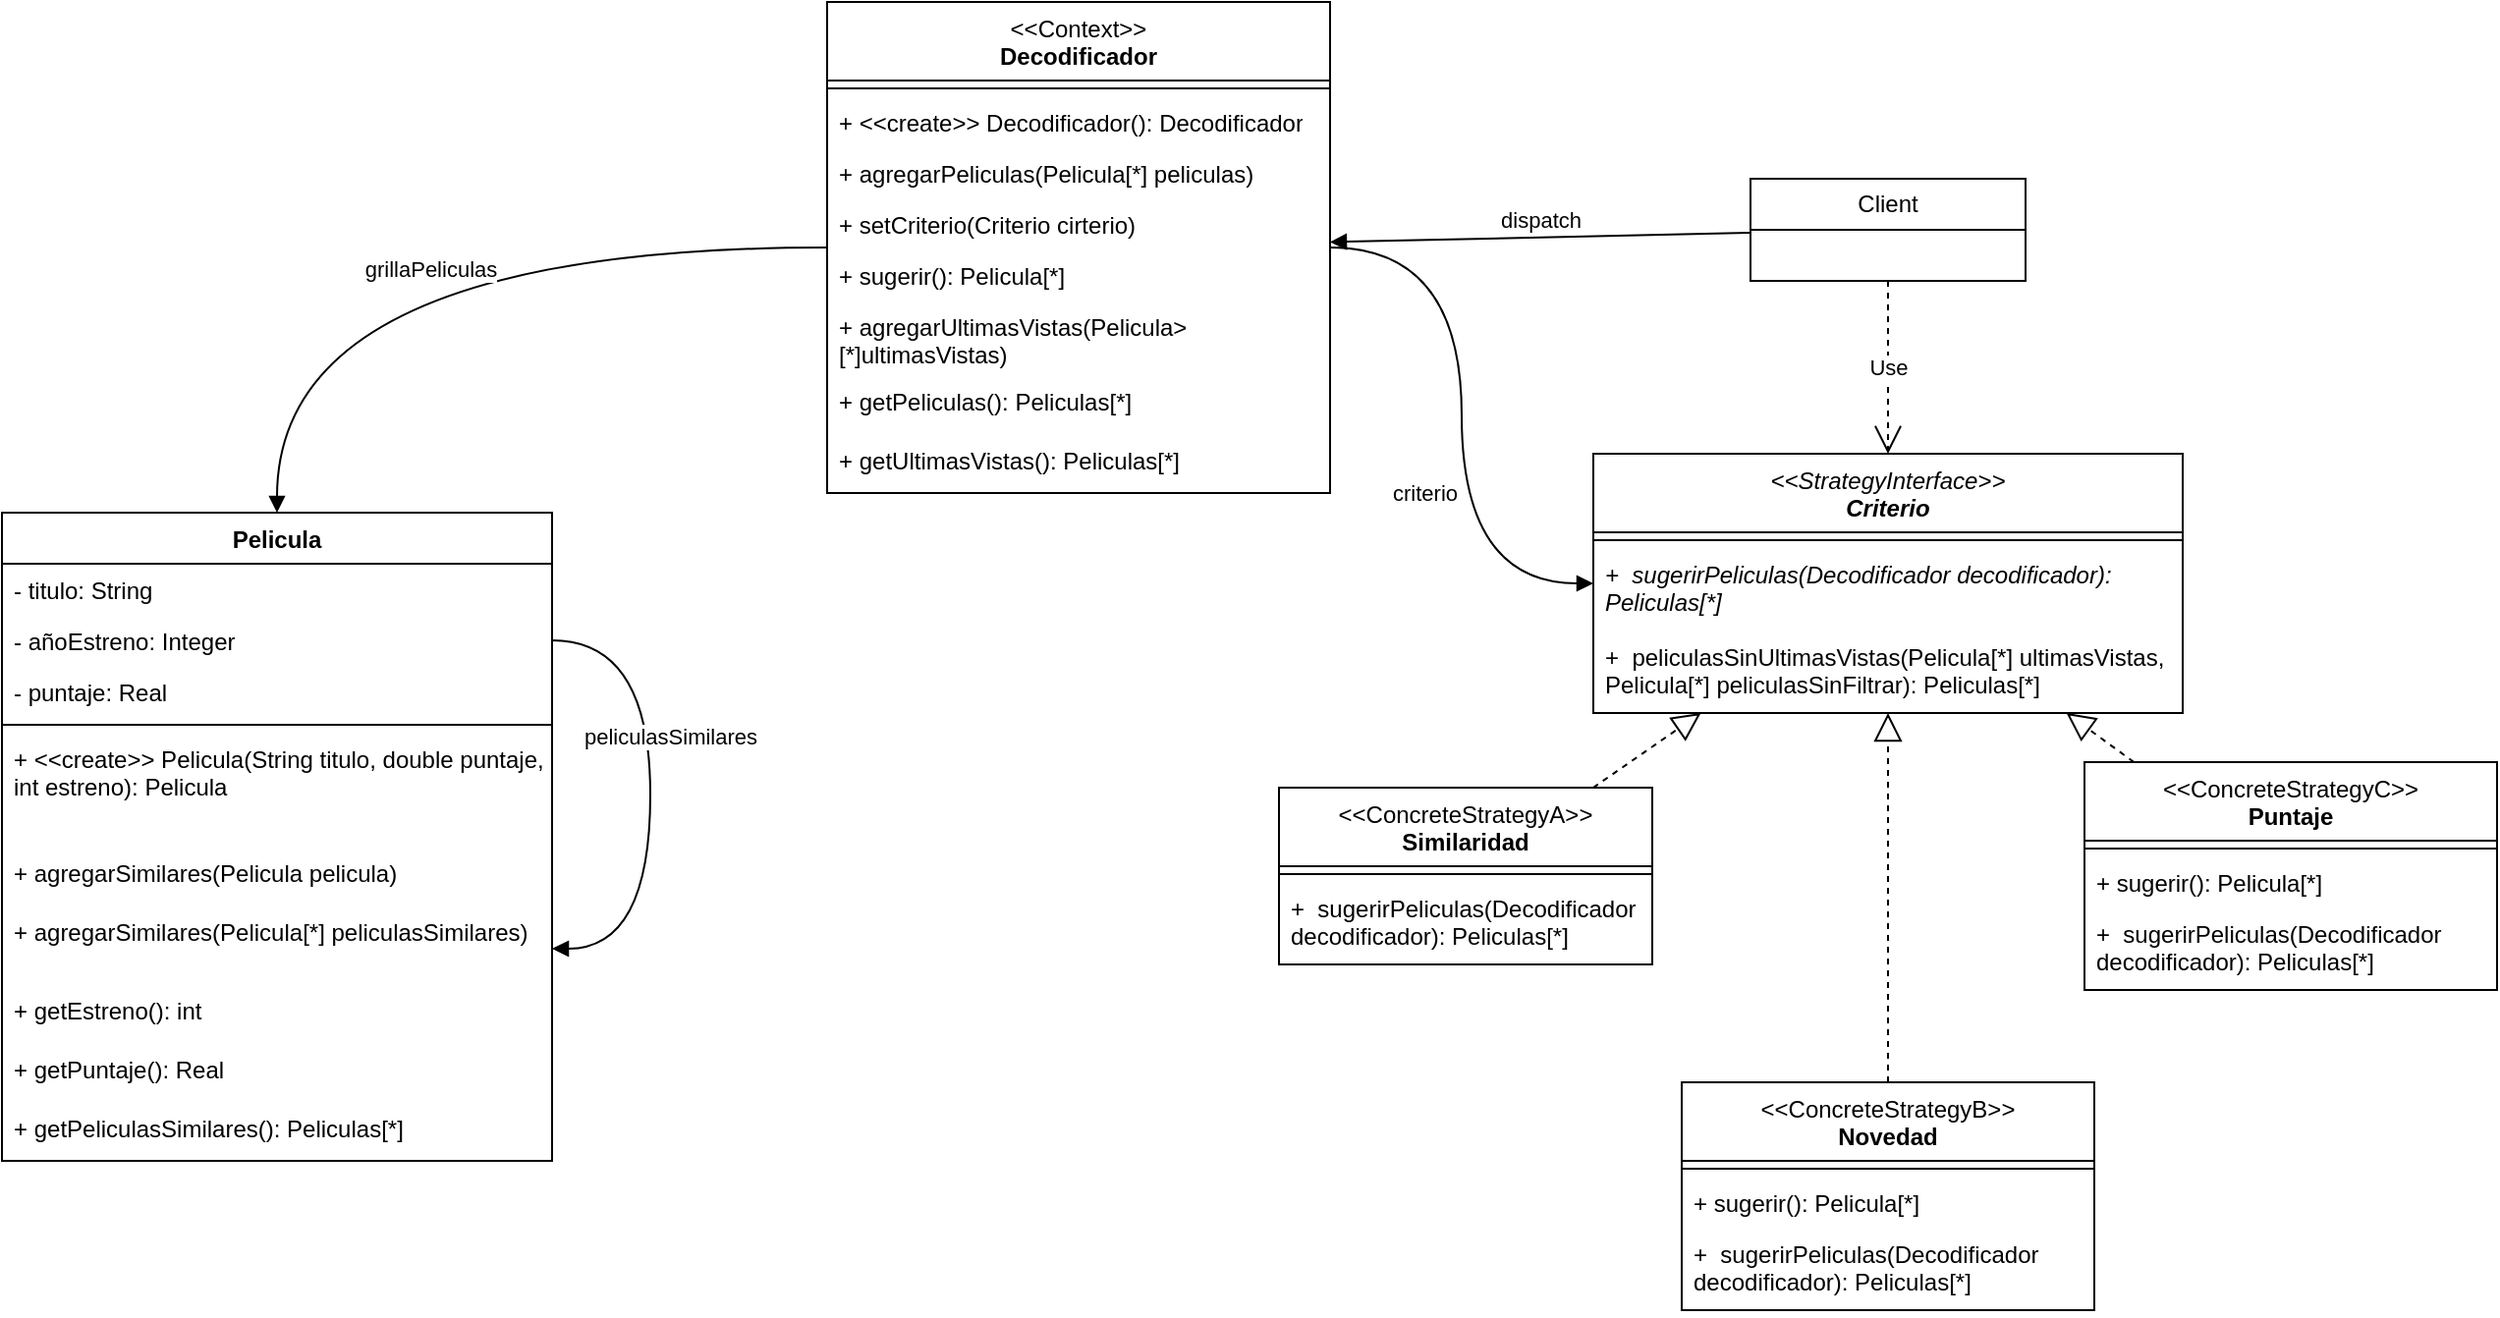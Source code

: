 <mxfile version="26.2.12">
  <diagram name="Página-1" id="YIVqYhRFgIorHA1x_Z5A">
    <mxGraphModel dx="2915" dy="1070" grid="1" gridSize="10" guides="1" tooltips="1" connect="1" arrows="1" fold="1" page="1" pageScale="1" pageWidth="827" pageHeight="1169" math="0" shadow="0">
      <root>
        <mxCell id="0" />
        <mxCell id="1" parent="0" />
        <mxCell id="QcLw7KdcVlwVmgd7I_TY-1" value="&lt;span style=&quot;font-weight: normal;&quot;&gt;&amp;lt;&amp;lt;Context&amp;gt;&amp;gt;&lt;/span&gt;&lt;br&gt;Decodificador" style="swimlane;fontStyle=1;align=center;verticalAlign=top;childLayout=stackLayout;horizontal=1;startSize=40;horizontalStack=0;resizeParent=1;resizeParentMax=0;resizeLast=0;collapsible=1;marginBottom=0;whiteSpace=wrap;html=1;" vertex="1" parent="1">
          <mxGeometry x="-190" y="100" width="256" height="250" as="geometry" />
        </mxCell>
        <mxCell id="QcLw7KdcVlwVmgd7I_TY-3" value="" style="line;strokeWidth=1;fillColor=none;align=left;verticalAlign=middle;spacingTop=-1;spacingLeft=3;spacingRight=3;rotatable=0;labelPosition=right;points=[];portConstraint=eastwest;strokeColor=inherit;" vertex="1" parent="QcLw7KdcVlwVmgd7I_TY-1">
          <mxGeometry y="40" width="256" height="8" as="geometry" />
        </mxCell>
        <mxCell id="QcLw7KdcVlwVmgd7I_TY-50" value="+ &amp;lt;&amp;lt;create&amp;gt;&amp;gt; Decodificador(): Decodificador" style="text;strokeColor=none;fillColor=none;align=left;verticalAlign=top;spacingLeft=4;spacingRight=4;overflow=hidden;rotatable=0;points=[[0,0.5],[1,0.5]];portConstraint=eastwest;whiteSpace=wrap;html=1;" vertex="1" parent="QcLw7KdcVlwVmgd7I_TY-1">
          <mxGeometry y="48" width="256" height="26" as="geometry" />
        </mxCell>
        <mxCell id="QcLw7KdcVlwVmgd7I_TY-59" value="+&amp;nbsp;agregarPeliculas(Pelicula[*] peliculas)" style="text;strokeColor=none;fillColor=none;align=left;verticalAlign=top;spacingLeft=4;spacingRight=4;overflow=hidden;rotatable=0;points=[[0,0.5],[1,0.5]];portConstraint=eastwest;whiteSpace=wrap;html=1;" vertex="1" parent="QcLw7KdcVlwVmgd7I_TY-1">
          <mxGeometry y="74" width="256" height="26" as="geometry" />
        </mxCell>
        <mxCell id="QcLw7KdcVlwVmgd7I_TY-60" value="+ setCriterio(Criterio cirterio)" style="text;strokeColor=none;fillColor=none;align=left;verticalAlign=top;spacingLeft=4;spacingRight=4;overflow=hidden;rotatable=0;points=[[0,0.5],[1,0.5]];portConstraint=eastwest;whiteSpace=wrap;html=1;" vertex="1" parent="QcLw7KdcVlwVmgd7I_TY-1">
          <mxGeometry y="100" width="256" height="26" as="geometry" />
        </mxCell>
        <mxCell id="QcLw7KdcVlwVmgd7I_TY-4" value="+ sugerir(): Pelicula[*]" style="text;strokeColor=none;fillColor=none;align=left;verticalAlign=top;spacingLeft=4;spacingRight=4;overflow=hidden;rotatable=0;points=[[0,0.5],[1,0.5]];portConstraint=eastwest;whiteSpace=wrap;html=1;" vertex="1" parent="QcLw7KdcVlwVmgd7I_TY-1">
          <mxGeometry y="126" width="256" height="26" as="geometry" />
        </mxCell>
        <mxCell id="QcLw7KdcVlwVmgd7I_TY-61" value="+&amp;nbsp;agregarUltimasVistas(Pelicula&amp;gt;[*]ultimasVistas)" style="text;strokeColor=none;fillColor=none;align=left;verticalAlign=top;spacingLeft=4;spacingRight=4;overflow=hidden;rotatable=0;points=[[0,0.5],[1,0.5]];portConstraint=eastwest;whiteSpace=wrap;html=1;" vertex="1" parent="QcLw7KdcVlwVmgd7I_TY-1">
          <mxGeometry y="152" width="256" height="38" as="geometry" />
        </mxCell>
        <mxCell id="QcLw7KdcVlwVmgd7I_TY-63" value="+ getPeliculas(): Peliculas[*]" style="text;strokeColor=none;fillColor=none;align=left;verticalAlign=top;spacingLeft=4;spacingRight=4;overflow=hidden;rotatable=0;points=[[0,0.5],[1,0.5]];portConstraint=eastwest;whiteSpace=wrap;html=1;" vertex="1" parent="QcLw7KdcVlwVmgd7I_TY-1">
          <mxGeometry y="190" width="256" height="30" as="geometry" />
        </mxCell>
        <mxCell id="QcLw7KdcVlwVmgd7I_TY-64" value="+ getUltimasVistas(): Peliculas[*]" style="text;strokeColor=none;fillColor=none;align=left;verticalAlign=top;spacingLeft=4;spacingRight=4;overflow=hidden;rotatable=0;points=[[0,0.5],[1,0.5]];portConstraint=eastwest;whiteSpace=wrap;html=1;" vertex="1" parent="QcLw7KdcVlwVmgd7I_TY-1">
          <mxGeometry y="220" width="256" height="30" as="geometry" />
        </mxCell>
        <mxCell id="QcLw7KdcVlwVmgd7I_TY-5" value="Pelicula" style="swimlane;fontStyle=1;align=center;verticalAlign=top;childLayout=stackLayout;horizontal=1;startSize=26;horizontalStack=0;resizeParent=1;resizeParentMax=0;resizeLast=0;collapsible=1;marginBottom=0;whiteSpace=wrap;html=1;" vertex="1" parent="1">
          <mxGeometry x="-610" y="360" width="280" height="330" as="geometry" />
        </mxCell>
        <mxCell id="QcLw7KdcVlwVmgd7I_TY-6" value="- titulo: String" style="text;strokeColor=none;fillColor=none;align=left;verticalAlign=top;spacingLeft=4;spacingRight=4;overflow=hidden;rotatable=0;points=[[0,0.5],[1,0.5]];portConstraint=eastwest;whiteSpace=wrap;html=1;" vertex="1" parent="QcLw7KdcVlwVmgd7I_TY-5">
          <mxGeometry y="26" width="280" height="26" as="geometry" />
        </mxCell>
        <mxCell id="QcLw7KdcVlwVmgd7I_TY-9" value="- añoEstreno: Integer" style="text;strokeColor=none;fillColor=none;align=left;verticalAlign=top;spacingLeft=4;spacingRight=4;overflow=hidden;rotatable=0;points=[[0,0.5],[1,0.5]];portConstraint=eastwest;whiteSpace=wrap;html=1;" vertex="1" parent="QcLw7KdcVlwVmgd7I_TY-5">
          <mxGeometry y="52" width="280" height="26" as="geometry" />
        </mxCell>
        <mxCell id="QcLw7KdcVlwVmgd7I_TY-10" value="- puntaje: Real" style="text;strokeColor=none;fillColor=none;align=left;verticalAlign=top;spacingLeft=4;spacingRight=4;overflow=hidden;rotatable=0;points=[[0,0.5],[1,0.5]];portConstraint=eastwest;whiteSpace=wrap;html=1;" vertex="1" parent="QcLw7KdcVlwVmgd7I_TY-5">
          <mxGeometry y="78" width="280" height="26" as="geometry" />
        </mxCell>
        <mxCell id="QcLw7KdcVlwVmgd7I_TY-7" value="" style="line;strokeWidth=1;fillColor=none;align=left;verticalAlign=middle;spacingTop=-1;spacingLeft=3;spacingRight=3;rotatable=0;labelPosition=right;points=[];portConstraint=eastwest;strokeColor=inherit;" vertex="1" parent="QcLw7KdcVlwVmgd7I_TY-5">
          <mxGeometry y="104" width="280" height="8" as="geometry" />
        </mxCell>
        <mxCell id="QcLw7KdcVlwVmgd7I_TY-8" value="+ &amp;lt;&amp;lt;create&amp;gt;&amp;gt;&amp;nbsp;Pelicula(String titulo, double puntaje, int estreno): Pelicula" style="text;strokeColor=none;fillColor=none;align=left;verticalAlign=top;spacingLeft=4;spacingRight=4;overflow=hidden;rotatable=0;points=[[0,0.5],[1,0.5]];portConstraint=eastwest;whiteSpace=wrap;html=1;" vertex="1" parent="QcLw7KdcVlwVmgd7I_TY-5">
          <mxGeometry y="112" width="280" height="58" as="geometry" />
        </mxCell>
        <mxCell id="QcLw7KdcVlwVmgd7I_TY-11" value="peliculasSimilares" style="html=1;verticalAlign=bottom;endArrow=block;curved=1;rounded=0;exitX=1;exitY=0.5;exitDx=0;exitDy=0;edgeStyle=orthogonalEdgeStyle;" edge="1" parent="QcLw7KdcVlwVmgd7I_TY-5" source="QcLw7KdcVlwVmgd7I_TY-9" target="QcLw7KdcVlwVmgd7I_TY-5">
          <mxGeometry x="-0.158" y="10" width="80" relative="1" as="geometry">
            <mxPoint x="250" y="20" as="sourcePoint" />
            <mxPoint x="70" y="160" as="targetPoint" />
            <Array as="points">
              <mxPoint x="330" y="65" />
              <mxPoint x="330" y="222" />
              <mxPoint x="140" y="222" />
            </Array>
            <mxPoint as="offset" />
          </mxGeometry>
        </mxCell>
        <mxCell id="QcLw7KdcVlwVmgd7I_TY-54" value="+ agregarSimilares(Pelicula pelicula)" style="text;strokeColor=none;fillColor=none;align=left;verticalAlign=top;spacingLeft=4;spacingRight=4;overflow=hidden;rotatable=0;points=[[0,0.5],[1,0.5]];portConstraint=eastwest;whiteSpace=wrap;html=1;" vertex="1" parent="QcLw7KdcVlwVmgd7I_TY-5">
          <mxGeometry y="170" width="280" height="30" as="geometry" />
        </mxCell>
        <mxCell id="QcLw7KdcVlwVmgd7I_TY-55" value="+ agregarSimilares(Pelicula[*] peliculasSimilares)" style="text;strokeColor=none;fillColor=none;align=left;verticalAlign=top;spacingLeft=4;spacingRight=4;overflow=hidden;rotatable=0;points=[[0,0.5],[1,0.5]];portConstraint=eastwest;whiteSpace=wrap;html=1;" vertex="1" parent="QcLw7KdcVlwVmgd7I_TY-5">
          <mxGeometry y="200" width="280" height="40" as="geometry" />
        </mxCell>
        <mxCell id="QcLw7KdcVlwVmgd7I_TY-56" value="+ getEstreno(): int" style="text;strokeColor=none;fillColor=none;align=left;verticalAlign=top;spacingLeft=4;spacingRight=4;overflow=hidden;rotatable=0;points=[[0,0.5],[1,0.5]];portConstraint=eastwest;whiteSpace=wrap;html=1;" vertex="1" parent="QcLw7KdcVlwVmgd7I_TY-5">
          <mxGeometry y="240" width="280" height="30" as="geometry" />
        </mxCell>
        <mxCell id="QcLw7KdcVlwVmgd7I_TY-57" value="+ getPuntaje(): Real" style="text;strokeColor=none;fillColor=none;align=left;verticalAlign=top;spacingLeft=4;spacingRight=4;overflow=hidden;rotatable=0;points=[[0,0.5],[1,0.5]];portConstraint=eastwest;whiteSpace=wrap;html=1;" vertex="1" parent="QcLw7KdcVlwVmgd7I_TY-5">
          <mxGeometry y="270" width="280" height="30" as="geometry" />
        </mxCell>
        <mxCell id="QcLw7KdcVlwVmgd7I_TY-58" value="+ getPeliculasSimilares(): Peliculas[*]" style="text;strokeColor=none;fillColor=none;align=left;verticalAlign=top;spacingLeft=4;spacingRight=4;overflow=hidden;rotatable=0;points=[[0,0.5],[1,0.5]];portConstraint=eastwest;whiteSpace=wrap;html=1;" vertex="1" parent="QcLw7KdcVlwVmgd7I_TY-5">
          <mxGeometry y="300" width="280" height="30" as="geometry" />
        </mxCell>
        <mxCell id="QcLw7KdcVlwVmgd7I_TY-12" value="&lt;div&gt;&lt;span style=&quot;font-weight: normal;&quot;&gt;&amp;lt;&amp;lt;StrategyInterface&amp;gt;&amp;gt;&lt;/span&gt;&lt;/div&gt;Criterio" style="swimlane;fontStyle=3;align=center;verticalAlign=top;childLayout=stackLayout;horizontal=1;startSize=40;horizontalStack=0;resizeParent=1;resizeParentMax=0;resizeLast=0;collapsible=1;marginBottom=0;whiteSpace=wrap;html=1;" vertex="1" parent="1">
          <mxGeometry x="200" y="330" width="300" height="132" as="geometry" />
        </mxCell>
        <mxCell id="QcLw7KdcVlwVmgd7I_TY-14" value="" style="line;strokeWidth=1;fillColor=none;align=left;verticalAlign=middle;spacingTop=-1;spacingLeft=3;spacingRight=3;rotatable=0;labelPosition=right;points=[];portConstraint=eastwest;strokeColor=inherit;" vertex="1" parent="QcLw7KdcVlwVmgd7I_TY-12">
          <mxGeometry y="40" width="300" height="8" as="geometry" />
        </mxCell>
        <mxCell id="QcLw7KdcVlwVmgd7I_TY-35" value="&lt;i&gt;+&amp;nbsp; sugerirPeliculas(Decodificador decodificador): Peliculas[*]&lt;/i&gt;" style="text;strokeColor=none;fillColor=none;align=left;verticalAlign=top;spacingLeft=4;spacingRight=4;overflow=hidden;rotatable=0;points=[[0,0.5],[1,0.5]];portConstraint=eastwest;whiteSpace=wrap;html=1;" vertex="1" parent="QcLw7KdcVlwVmgd7I_TY-12">
          <mxGeometry y="48" width="300" height="42" as="geometry" />
        </mxCell>
        <mxCell id="QcLw7KdcVlwVmgd7I_TY-65" value="&lt;span&gt;+&amp;nbsp;&amp;nbsp;&lt;/span&gt;peliculasSinUltimasVistas(Pelicula[*] ultimasVistas, Pelicula[*] peliculasSinFiltrar): Peliculas[*]" style="text;strokeColor=none;fillColor=none;align=left;verticalAlign=top;spacingLeft=4;spacingRight=4;overflow=hidden;rotatable=0;points=[[0,0.5],[1,0.5]];portConstraint=eastwest;whiteSpace=wrap;html=1;fontStyle=0" vertex="1" parent="QcLw7KdcVlwVmgd7I_TY-12">
          <mxGeometry y="90" width="300" height="42" as="geometry" />
        </mxCell>
        <mxCell id="QcLw7KdcVlwVmgd7I_TY-16" value="&lt;div&gt;&lt;span style=&quot;font-weight: normal;&quot;&gt;&amp;lt;&amp;lt;ConcreteStrategyB&amp;gt;&amp;gt;&lt;/span&gt;&lt;/div&gt;Novedad" style="swimlane;fontStyle=1;align=center;verticalAlign=top;childLayout=stackLayout;horizontal=1;startSize=40;horizontalStack=0;resizeParent=1;resizeParentMax=0;resizeLast=0;collapsible=1;marginBottom=0;whiteSpace=wrap;html=1;" vertex="1" parent="1">
          <mxGeometry x="245" y="650" width="210" height="116" as="geometry" />
        </mxCell>
        <mxCell id="QcLw7KdcVlwVmgd7I_TY-18" value="" style="line;strokeWidth=1;fillColor=none;align=left;verticalAlign=middle;spacingTop=-1;spacingLeft=3;spacingRight=3;rotatable=0;labelPosition=right;points=[];portConstraint=eastwest;strokeColor=inherit;" vertex="1" parent="QcLw7KdcVlwVmgd7I_TY-16">
          <mxGeometry y="40" width="210" height="8" as="geometry" />
        </mxCell>
        <mxCell id="QcLw7KdcVlwVmgd7I_TY-37" value="+ sugerir(): Pelicula[*]" style="text;strokeColor=none;fillColor=none;align=left;verticalAlign=top;spacingLeft=4;spacingRight=4;overflow=hidden;rotatable=0;points=[[0,0.5],[1,0.5]];portConstraint=eastwest;whiteSpace=wrap;html=1;" vertex="1" parent="QcLw7KdcVlwVmgd7I_TY-16">
          <mxGeometry y="48" width="210" height="26" as="geometry" />
        </mxCell>
        <mxCell id="QcLw7KdcVlwVmgd7I_TY-67" value="&lt;span&gt;+&amp;nbsp; sugerirPeliculas(Decodificador decodificador): Peliculas[*]&lt;/span&gt;" style="text;strokeColor=none;fillColor=none;align=left;verticalAlign=top;spacingLeft=4;spacingRight=4;overflow=hidden;rotatable=0;points=[[0,0.5],[1,0.5]];portConstraint=eastwest;whiteSpace=wrap;html=1;fontStyle=0" vertex="1" parent="QcLw7KdcVlwVmgd7I_TY-16">
          <mxGeometry y="74" width="210" height="42" as="geometry" />
        </mxCell>
        <mxCell id="QcLw7KdcVlwVmgd7I_TY-20" value="&lt;span style=&quot;font-weight: normal;&quot;&gt;&amp;lt;&amp;lt;ConcreteStrategyC&amp;gt;&amp;gt;&lt;/span&gt;&lt;br&gt;Puntaje" style="swimlane;fontStyle=1;align=center;verticalAlign=top;childLayout=stackLayout;horizontal=1;startSize=40;horizontalStack=0;resizeParent=1;resizeParentMax=0;resizeLast=0;collapsible=1;marginBottom=0;whiteSpace=wrap;html=1;" vertex="1" parent="1">
          <mxGeometry x="450" y="487" width="210" height="116" as="geometry" />
        </mxCell>
        <mxCell id="QcLw7KdcVlwVmgd7I_TY-22" value="" style="line;strokeWidth=1;fillColor=none;align=left;verticalAlign=middle;spacingTop=-1;spacingLeft=3;spacingRight=3;rotatable=0;labelPosition=right;points=[];portConstraint=eastwest;strokeColor=inherit;" vertex="1" parent="QcLw7KdcVlwVmgd7I_TY-20">
          <mxGeometry y="40" width="210" height="8" as="geometry" />
        </mxCell>
        <mxCell id="QcLw7KdcVlwVmgd7I_TY-38" value="+ sugerir(): Pelicula[*]" style="text;strokeColor=none;fillColor=none;align=left;verticalAlign=top;spacingLeft=4;spacingRight=4;overflow=hidden;rotatable=0;points=[[0,0.5],[1,0.5]];portConstraint=eastwest;whiteSpace=wrap;html=1;" vertex="1" parent="QcLw7KdcVlwVmgd7I_TY-20">
          <mxGeometry y="48" width="210" height="26" as="geometry" />
        </mxCell>
        <mxCell id="QcLw7KdcVlwVmgd7I_TY-68" value="&lt;span&gt;+&amp;nbsp; sugerirPeliculas(Decodificador decodificador): Peliculas[*]&lt;/span&gt;" style="text;strokeColor=none;fillColor=none;align=left;verticalAlign=top;spacingLeft=4;spacingRight=4;overflow=hidden;rotatable=0;points=[[0,0.5],[1,0.5]];portConstraint=eastwest;whiteSpace=wrap;html=1;fontStyle=0" vertex="1" parent="QcLw7KdcVlwVmgd7I_TY-20">
          <mxGeometry y="74" width="210" height="42" as="geometry" />
        </mxCell>
        <mxCell id="QcLw7KdcVlwVmgd7I_TY-24" value="&lt;div&gt;&lt;span style=&quot;font-weight: normal;&quot;&gt;&amp;lt;&amp;lt;ConcreteStrategyA&amp;gt;&amp;gt;&lt;/span&gt;&lt;/div&gt;Similaridad" style="swimlane;fontStyle=1;align=center;verticalAlign=top;childLayout=stackLayout;horizontal=1;startSize=40;horizontalStack=0;resizeParent=1;resizeParentMax=0;resizeLast=0;collapsible=1;marginBottom=0;whiteSpace=wrap;html=1;" vertex="1" parent="1">
          <mxGeometry x="40" y="500" width="190" height="90" as="geometry" />
        </mxCell>
        <mxCell id="QcLw7KdcVlwVmgd7I_TY-26" value="" style="line;strokeWidth=1;fillColor=none;align=left;verticalAlign=middle;spacingTop=-1;spacingLeft=3;spacingRight=3;rotatable=0;labelPosition=right;points=[];portConstraint=eastwest;strokeColor=inherit;" vertex="1" parent="QcLw7KdcVlwVmgd7I_TY-24">
          <mxGeometry y="40" width="190" height="8" as="geometry" />
        </mxCell>
        <mxCell id="QcLw7KdcVlwVmgd7I_TY-66" value="&lt;span&gt;+&amp;nbsp; sugerirPeliculas(Decodificador decodificador): Peliculas[*]&lt;/span&gt;" style="text;strokeColor=none;fillColor=none;align=left;verticalAlign=top;spacingLeft=4;spacingRight=4;overflow=hidden;rotatable=0;points=[[0,0.5],[1,0.5]];portConstraint=eastwest;whiteSpace=wrap;html=1;fontStyle=0" vertex="1" parent="QcLw7KdcVlwVmgd7I_TY-24">
          <mxGeometry y="48" width="190" height="42" as="geometry" />
        </mxCell>
        <mxCell id="QcLw7KdcVlwVmgd7I_TY-30" value="" style="html=1;verticalAlign=bottom;endArrow=block;curved=1;rounded=0;edgeStyle=orthogonalEdgeStyle;" edge="1" parent="1" source="QcLw7KdcVlwVmgd7I_TY-1" target="QcLw7KdcVlwVmgd7I_TY-12">
          <mxGeometry width="80" relative="1" as="geometry">
            <mxPoint x="170" y="380" as="sourcePoint" />
            <mxPoint x="250" y="380" as="targetPoint" />
          </mxGeometry>
        </mxCell>
        <mxCell id="QcLw7KdcVlwVmgd7I_TY-32" value="criterio" style="edgeLabel;html=1;align=center;verticalAlign=middle;resizable=0;points=[];" vertex="1" connectable="0" parent="QcLw7KdcVlwVmgd7I_TY-30">
          <mxGeometry x="0.257" y="-19" relative="1" as="geometry">
            <mxPoint as="offset" />
          </mxGeometry>
        </mxCell>
        <mxCell id="QcLw7KdcVlwVmgd7I_TY-33" value="" style="html=1;verticalAlign=bottom;endArrow=block;curved=1;rounded=0;edgeStyle=orthogonalEdgeStyle;" edge="1" parent="1" source="QcLw7KdcVlwVmgd7I_TY-1" target="QcLw7KdcVlwVmgd7I_TY-5">
          <mxGeometry width="80" relative="1" as="geometry">
            <mxPoint x="234" y="263" as="sourcePoint" />
            <mxPoint x="340" y="360" as="targetPoint" />
          </mxGeometry>
        </mxCell>
        <mxCell id="QcLw7KdcVlwVmgd7I_TY-34" value="grillaPeliculas" style="edgeLabel;html=1;align=center;verticalAlign=middle;resizable=0;points=[];" vertex="1" connectable="0" parent="QcLw7KdcVlwVmgd7I_TY-33">
          <mxGeometry x="0.257" y="-19" relative="1" as="geometry">
            <mxPoint x="59" y="30" as="offset" />
          </mxGeometry>
        </mxCell>
        <mxCell id="QcLw7KdcVlwVmgd7I_TY-39" value="" style="endArrow=block;dashed=1;endFill=0;endSize=12;html=1;rounded=0;" edge="1" parent="1" source="QcLw7KdcVlwVmgd7I_TY-24" target="QcLw7KdcVlwVmgd7I_TY-12">
          <mxGeometry width="160" relative="1" as="geometry">
            <mxPoint x="10" y="360" as="sourcePoint" />
            <mxPoint x="170" y="360" as="targetPoint" />
          </mxGeometry>
        </mxCell>
        <mxCell id="QcLw7KdcVlwVmgd7I_TY-40" value="" style="endArrow=block;dashed=1;endFill=0;endSize=12;html=1;rounded=0;" edge="1" parent="1" source="QcLw7KdcVlwVmgd7I_TY-16" target="QcLw7KdcVlwVmgd7I_TY-12">
          <mxGeometry width="160" relative="1" as="geometry">
            <mxPoint x="242" y="490" as="sourcePoint" />
            <mxPoint x="308" y="414" as="targetPoint" />
          </mxGeometry>
        </mxCell>
        <mxCell id="QcLw7KdcVlwVmgd7I_TY-41" value="" style="endArrow=block;dashed=1;endFill=0;endSize=12;html=1;rounded=0;" edge="1" parent="1" source="QcLw7KdcVlwVmgd7I_TY-20" target="QcLw7KdcVlwVmgd7I_TY-12">
          <mxGeometry width="160" relative="1" as="geometry">
            <mxPoint x="252" y="500" as="sourcePoint" />
            <mxPoint x="318" y="424" as="targetPoint" />
          </mxGeometry>
        </mxCell>
        <mxCell id="QcLw7KdcVlwVmgd7I_TY-46" value="Client" style="swimlane;fontStyle=0;childLayout=stackLayout;horizontal=1;startSize=26;fillColor=none;horizontalStack=0;resizeParent=1;resizeParentMax=0;resizeLast=0;collapsible=1;marginBottom=0;whiteSpace=wrap;html=1;" vertex="1" parent="1">
          <mxGeometry x="280" y="190" width="140" height="52" as="geometry" />
        </mxCell>
        <mxCell id="QcLw7KdcVlwVmgd7I_TY-51" value="Use" style="endArrow=open;endSize=12;dashed=1;html=1;rounded=0;" edge="1" parent="1" source="QcLw7KdcVlwVmgd7I_TY-46" target="QcLw7KdcVlwVmgd7I_TY-12">
          <mxGeometry width="160" relative="1" as="geometry">
            <mxPoint x="20" y="370" as="sourcePoint" />
            <mxPoint x="180" y="370" as="targetPoint" />
          </mxGeometry>
        </mxCell>
        <mxCell id="QcLw7KdcVlwVmgd7I_TY-53" value="dispatch" style="html=1;verticalAlign=bottom;endArrow=block;curved=0;rounded=0;" edge="1" parent="1" source="QcLw7KdcVlwVmgd7I_TY-46" target="QcLw7KdcVlwVmgd7I_TY-1">
          <mxGeometry width="80" relative="1" as="geometry">
            <mxPoint x="60" y="370" as="sourcePoint" />
            <mxPoint x="140" y="370" as="targetPoint" />
          </mxGeometry>
        </mxCell>
      </root>
    </mxGraphModel>
  </diagram>
</mxfile>
